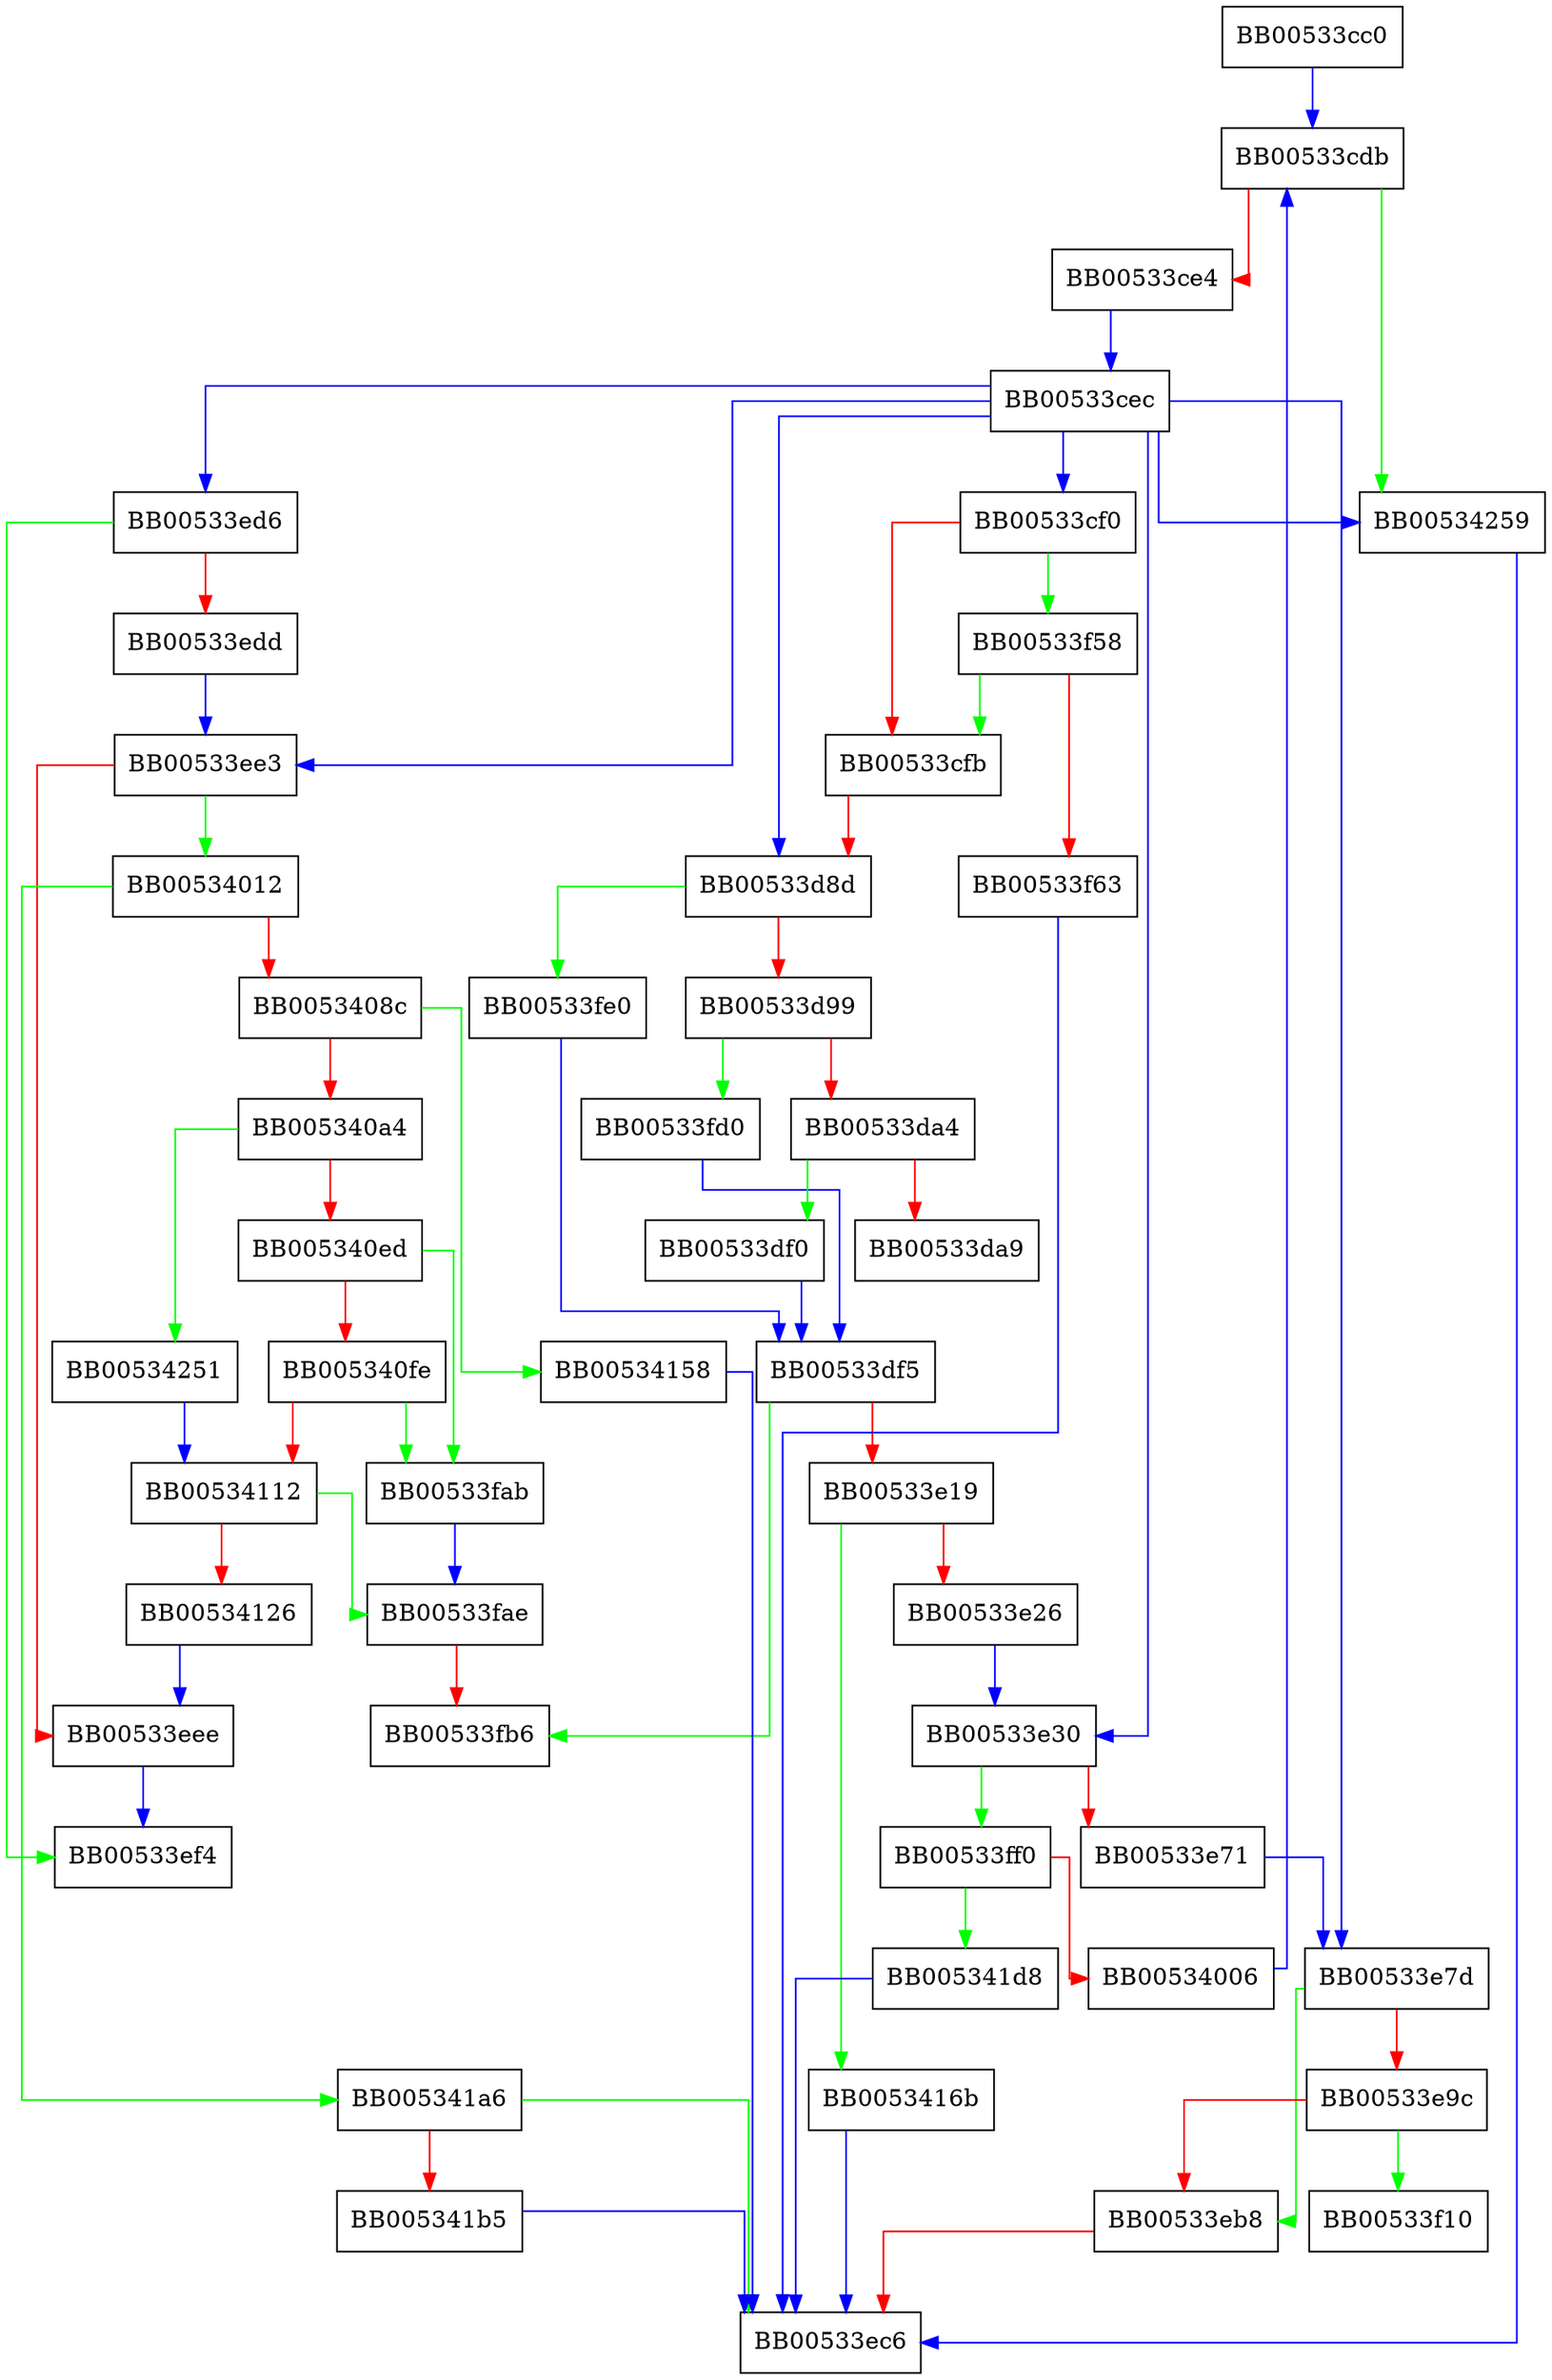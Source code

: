digraph acpt_state {
  node [shape="box"];
  graph [splines=ortho];
  BB00533cc0 -> BB00533cdb [color="blue"];
  BB00533cdb -> BB00534259 [color="green"];
  BB00533cdb -> BB00533ce4 [color="red"];
  BB00533ce4 -> BB00533cec [color="blue"];
  BB00533cec -> BB00534259 [color="blue"];
  BB00533cec -> BB00533cf0 [color="blue"];
  BB00533cec -> BB00533d8d [color="blue"];
  BB00533cec -> BB00533e30 [color="blue"];
  BB00533cec -> BB00533e7d [color="blue"];
  BB00533cec -> BB00533ee3 [color="blue"];
  BB00533cec -> BB00533ed6 [color="blue"];
  BB00533cf0 -> BB00533f58 [color="green"];
  BB00533cf0 -> BB00533cfb [color="red"];
  BB00533cfb -> BB00533d8d [color="red"];
  BB00533d8d -> BB00533fe0 [color="green"];
  BB00533d8d -> BB00533d99 [color="red"];
  BB00533d99 -> BB00533fd0 [color="green"];
  BB00533d99 -> BB00533da4 [color="red"];
  BB00533da4 -> BB00533df0 [color="green"];
  BB00533da4 -> BB00533da9 [color="red"];
  BB00533df0 -> BB00533df5 [color="blue"];
  BB00533df5 -> BB00533fb6 [color="green"];
  BB00533df5 -> BB00533e19 [color="red"];
  BB00533e19 -> BB0053416b [color="green"];
  BB00533e19 -> BB00533e26 [color="red"];
  BB00533e26 -> BB00533e30 [color="blue"];
  BB00533e30 -> BB00533ff0 [color="green"];
  BB00533e30 -> BB00533e71 [color="red"];
  BB00533e71 -> BB00533e7d [color="blue"];
  BB00533e7d -> BB00533eb8 [color="green"];
  BB00533e7d -> BB00533e9c [color="red"];
  BB00533e9c -> BB00533f10 [color="green"];
  BB00533e9c -> BB00533eb8 [color="red"];
  BB00533eb8 -> BB00533ec6 [color="red"];
  BB00533ed6 -> BB00533ef4 [color="green"];
  BB00533ed6 -> BB00533edd [color="red"];
  BB00533edd -> BB00533ee3 [color="blue"];
  BB00533ee3 -> BB00534012 [color="green"];
  BB00533ee3 -> BB00533eee [color="red"];
  BB00533eee -> BB00533ef4 [color="blue"];
  BB00533f58 -> BB00533cfb [color="green"];
  BB00533f58 -> BB00533f63 [color="red"];
  BB00533f63 -> BB00533ec6 [color="blue"];
  BB00533fab -> BB00533fae [color="blue"];
  BB00533fae -> BB00533fb6 [color="red"];
  BB00533fd0 -> BB00533df5 [color="blue"];
  BB00533fe0 -> BB00533df5 [color="blue"];
  BB00533ff0 -> BB005341d8 [color="green"];
  BB00533ff0 -> BB00534006 [color="red"];
  BB00534006 -> BB00533cdb [color="blue"];
  BB00534012 -> BB005341a6 [color="green"];
  BB00534012 -> BB0053408c [color="red"];
  BB0053408c -> BB00534158 [color="green"];
  BB0053408c -> BB005340a4 [color="red"];
  BB005340a4 -> BB00534251 [color="green"];
  BB005340a4 -> BB005340ed [color="red"];
  BB005340ed -> BB00533fab [color="green"];
  BB005340ed -> BB005340fe [color="red"];
  BB005340fe -> BB00533fab [color="green"];
  BB005340fe -> BB00534112 [color="red"];
  BB00534112 -> BB00533fae [color="green"];
  BB00534112 -> BB00534126 [color="red"];
  BB00534126 -> BB00533eee [color="blue"];
  BB00534158 -> BB00533ec6 [color="blue"];
  BB0053416b -> BB00533ec6 [color="blue"];
  BB005341a6 -> BB00533ec6 [color="green"];
  BB005341a6 -> BB005341b5 [color="red"];
  BB005341b5 -> BB00533ec6 [color="blue"];
  BB005341d8 -> BB00533ec6 [color="blue"];
  BB00534251 -> BB00534112 [color="blue"];
  BB00534259 -> BB00533ec6 [color="blue"];
}